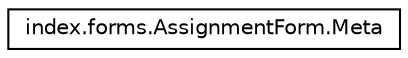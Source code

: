 digraph "Graphical Class Hierarchy"
{
  edge [fontname="Helvetica",fontsize="10",labelfontname="Helvetica",labelfontsize="10"];
  node [fontname="Helvetica",fontsize="10",shape=record];
  rankdir="LR";
  Node0 [label="index.forms.AssignmentForm.Meta",height=0.2,width=0.4,color="black", fillcolor="white", style="filled",URL="$classindex_1_1forms_1_1AssignmentForm_1_1Meta.html"];
}
